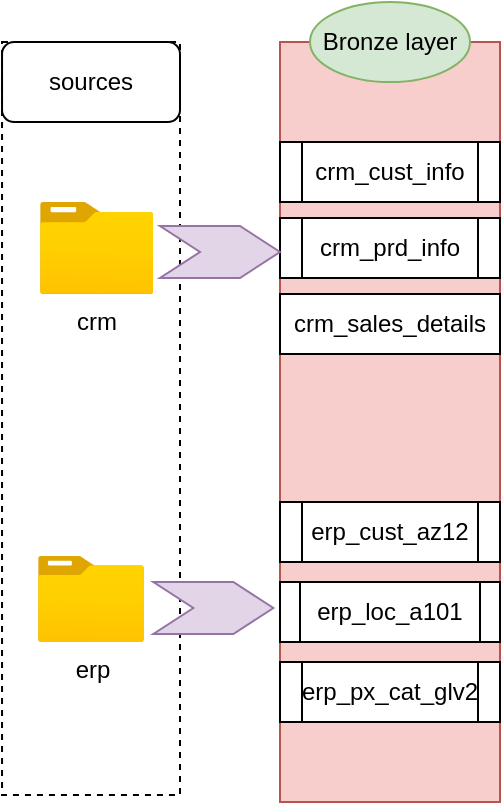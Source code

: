 <mxfile version="28.2.5">
  <diagram name="Page-1" id="dnogcoYyMHIk1B-pPEHQ">
    <mxGraphModel dx="669" dy="457" grid="1" gridSize="10" guides="1" tooltips="1" connect="1" arrows="1" fold="1" page="1" pageScale="1" pageWidth="850" pageHeight="1100" math="0" shadow="0">
      <root>
        <mxCell id="0" />
        <mxCell id="1" parent="0" />
        <mxCell id="LQkXcUbPEHpwg-fe2e8A-1" value="" style="rounded=0;whiteSpace=wrap;html=1;dashed=1;" parent="1" vertex="1">
          <mxGeometry x="41.02" y="30" width="88.98" height="376.5" as="geometry" />
        </mxCell>
        <mxCell id="LQkXcUbPEHpwg-fe2e8A-3" value="crm" style="image;aspect=fixed;html=1;points=[];align=center;fontSize=12;image=img/lib/azure2/general/Folder_Blank.svg;" parent="1" vertex="1">
          <mxGeometry x="60" y="110" width="56.68" height="46" as="geometry" />
        </mxCell>
        <mxCell id="LQkXcUbPEHpwg-fe2e8A-4" value="erp" style="image;aspect=fixed;html=1;points=[];align=center;fontSize=12;image=img/lib/azure2/general/Folder_Blank.svg;" parent="1" vertex="1">
          <mxGeometry x="59.02" y="287" width="52.98" height="43" as="geometry" />
        </mxCell>
        <mxCell id="LQkXcUbPEHpwg-fe2e8A-5" value="sources" style="rounded=1;whiteSpace=wrap;html=1;" parent="1" vertex="1">
          <mxGeometry x="41.02" y="30" width="88.98" height="40" as="geometry" />
        </mxCell>
        <mxCell id="LQkXcUbPEHpwg-fe2e8A-6" value="" style="rounded=0;whiteSpace=wrap;html=1;fillColor=#f8cecc;strokeColor=#b85450;" parent="1" vertex="1">
          <mxGeometry x="180" y="30" width="110" height="380" as="geometry" />
        </mxCell>
        <mxCell id="LQkXcUbPEHpwg-fe2e8A-7" value="crm_cust_info" style="shape=process;whiteSpace=wrap;html=1;backgroundOutline=1;shadow=0;" parent="1" vertex="1">
          <mxGeometry x="180" y="80" width="110" height="30" as="geometry" />
        </mxCell>
        <mxCell id="LQkXcUbPEHpwg-fe2e8A-8" value="crm_prd_info" style="shape=process;whiteSpace=wrap;html=1;backgroundOutline=1;shadow=0;" parent="1" vertex="1">
          <mxGeometry x="180" y="118" width="110" height="30" as="geometry" />
        </mxCell>
        <mxCell id="LQkXcUbPEHpwg-fe2e8A-9" value="crm_sales_details" style="shape=process;whiteSpace=wrap;html=1;backgroundOutline=1;shadow=0;size=0;" parent="1" vertex="1">
          <mxGeometry x="180" y="156" width="110" height="30" as="geometry" />
        </mxCell>
        <mxCell id="LQkXcUbPEHpwg-fe2e8A-10" value="erp_px_cat_glv2" style="shape=process;whiteSpace=wrap;html=1;backgroundOutline=1;shadow=0;" parent="1" vertex="1">
          <mxGeometry x="180" y="340" width="110" height="30" as="geometry" />
        </mxCell>
        <mxCell id="LQkXcUbPEHpwg-fe2e8A-12" value="erp_loc_a101" style="shape=process;whiteSpace=wrap;html=1;backgroundOutline=1;shadow=0;size=0.091;" parent="1" vertex="1">
          <mxGeometry x="180" y="300" width="110" height="30" as="geometry" />
        </mxCell>
        <mxCell id="LQkXcUbPEHpwg-fe2e8A-13" value="erp_cust_az12" style="shape=process;whiteSpace=wrap;html=1;backgroundOutline=1;shadow=0;" parent="1" vertex="1">
          <mxGeometry x="180" y="260" width="110" height="30" as="geometry" />
        </mxCell>
        <mxCell id="LQkXcUbPEHpwg-fe2e8A-15" value="Bronze layer" style="ellipse;whiteSpace=wrap;html=1;fillColor=#d5e8d4;strokeColor=#82b366;" parent="1" vertex="1">
          <mxGeometry x="195" y="10" width="80" height="40" as="geometry" />
        </mxCell>
        <mxCell id="LQkXcUbPEHpwg-fe2e8A-21" value="" style="shape=step;perimeter=stepPerimeter;whiteSpace=wrap;html=1;fixedSize=1;fillColor=#e1d5e7;strokeColor=#9673a6;" parent="1" vertex="1">
          <mxGeometry x="120" y="122" width="60" height="26" as="geometry" />
        </mxCell>
        <mxCell id="LQkXcUbPEHpwg-fe2e8A-23" value="" style="shape=step;perimeter=stepPerimeter;whiteSpace=wrap;html=1;fixedSize=1;fillColor=#e1d5e7;strokeColor=#9673a6;" parent="1" vertex="1">
          <mxGeometry x="116.68" y="300" width="60" height="26" as="geometry" />
        </mxCell>
      </root>
    </mxGraphModel>
  </diagram>
</mxfile>
